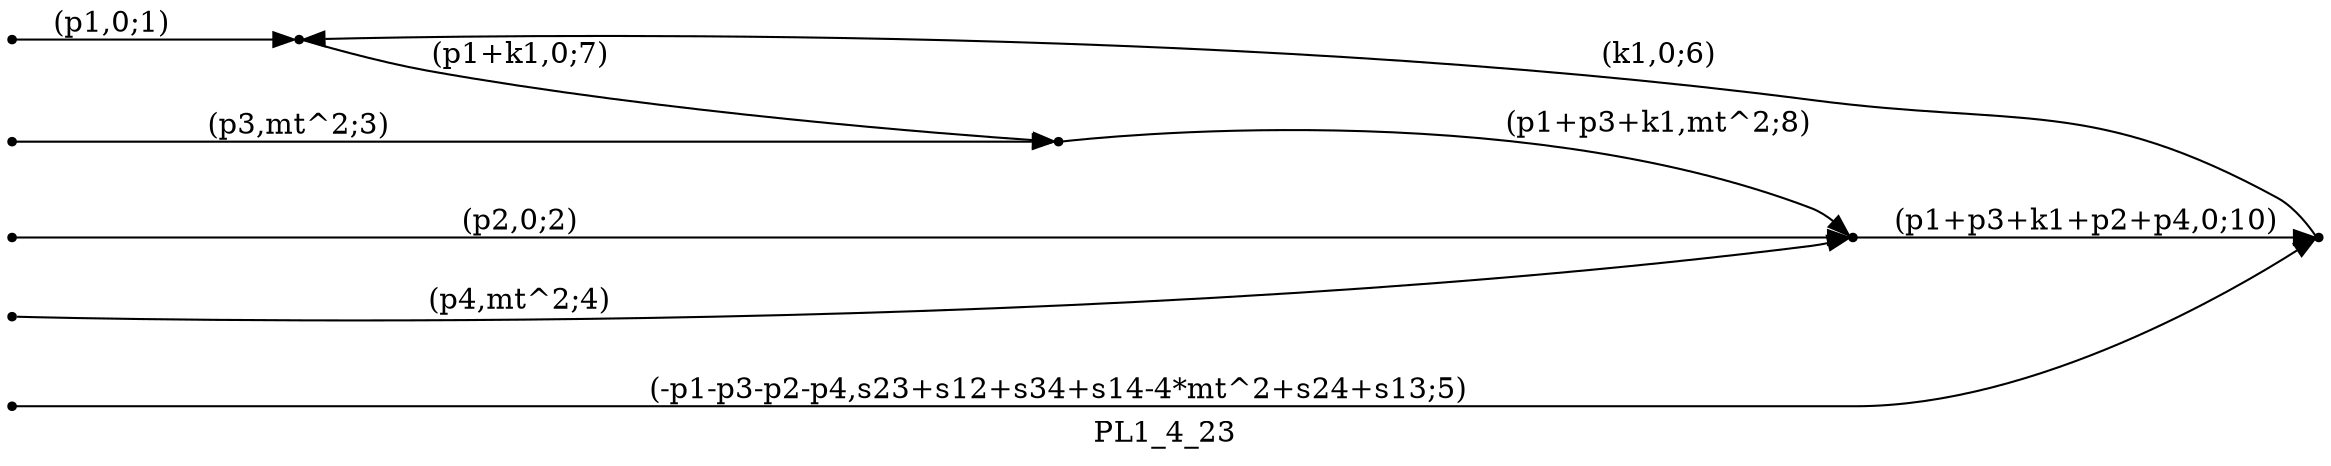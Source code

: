 digraph PL1_4_23 {
  label="PL1_4_23";
  rankdir="LR";
  subgraph edges {
    -1 -> 2 [label="(p1,0;1)"];
    -2 -> 4 [label="(p2,0;2)"];
    -3 -> 1 [label="(p3,mt^2;3)"];
    -4 -> 4 [label="(p4,mt^2;4)"];
    -5 -> 3 [label="(-p1-p3-p2-p4,s23+s12+s34+s14-4*mt^2+s24+s13;5)"];
    3 -> 2 [label="(k1,0;6)"];
    2 -> 1 [label="(p1+k1,0;7)"];
    1 -> 4 [label="(p1+p3+k1,mt^2;8)"];
    4 -> 3 [label="(p1+p3+k1+p2+p4,0;10)"];
  }
  subgraph incoming { rank="source"; -1; -2; -3; -4; -5; }
-5 [shape=point];
-4 [shape=point];
-3 [shape=point];
-2 [shape=point];
-1 [shape=point];
1 [shape=point];
2 [shape=point];
3 [shape=point];
4 [shape=point];
}


